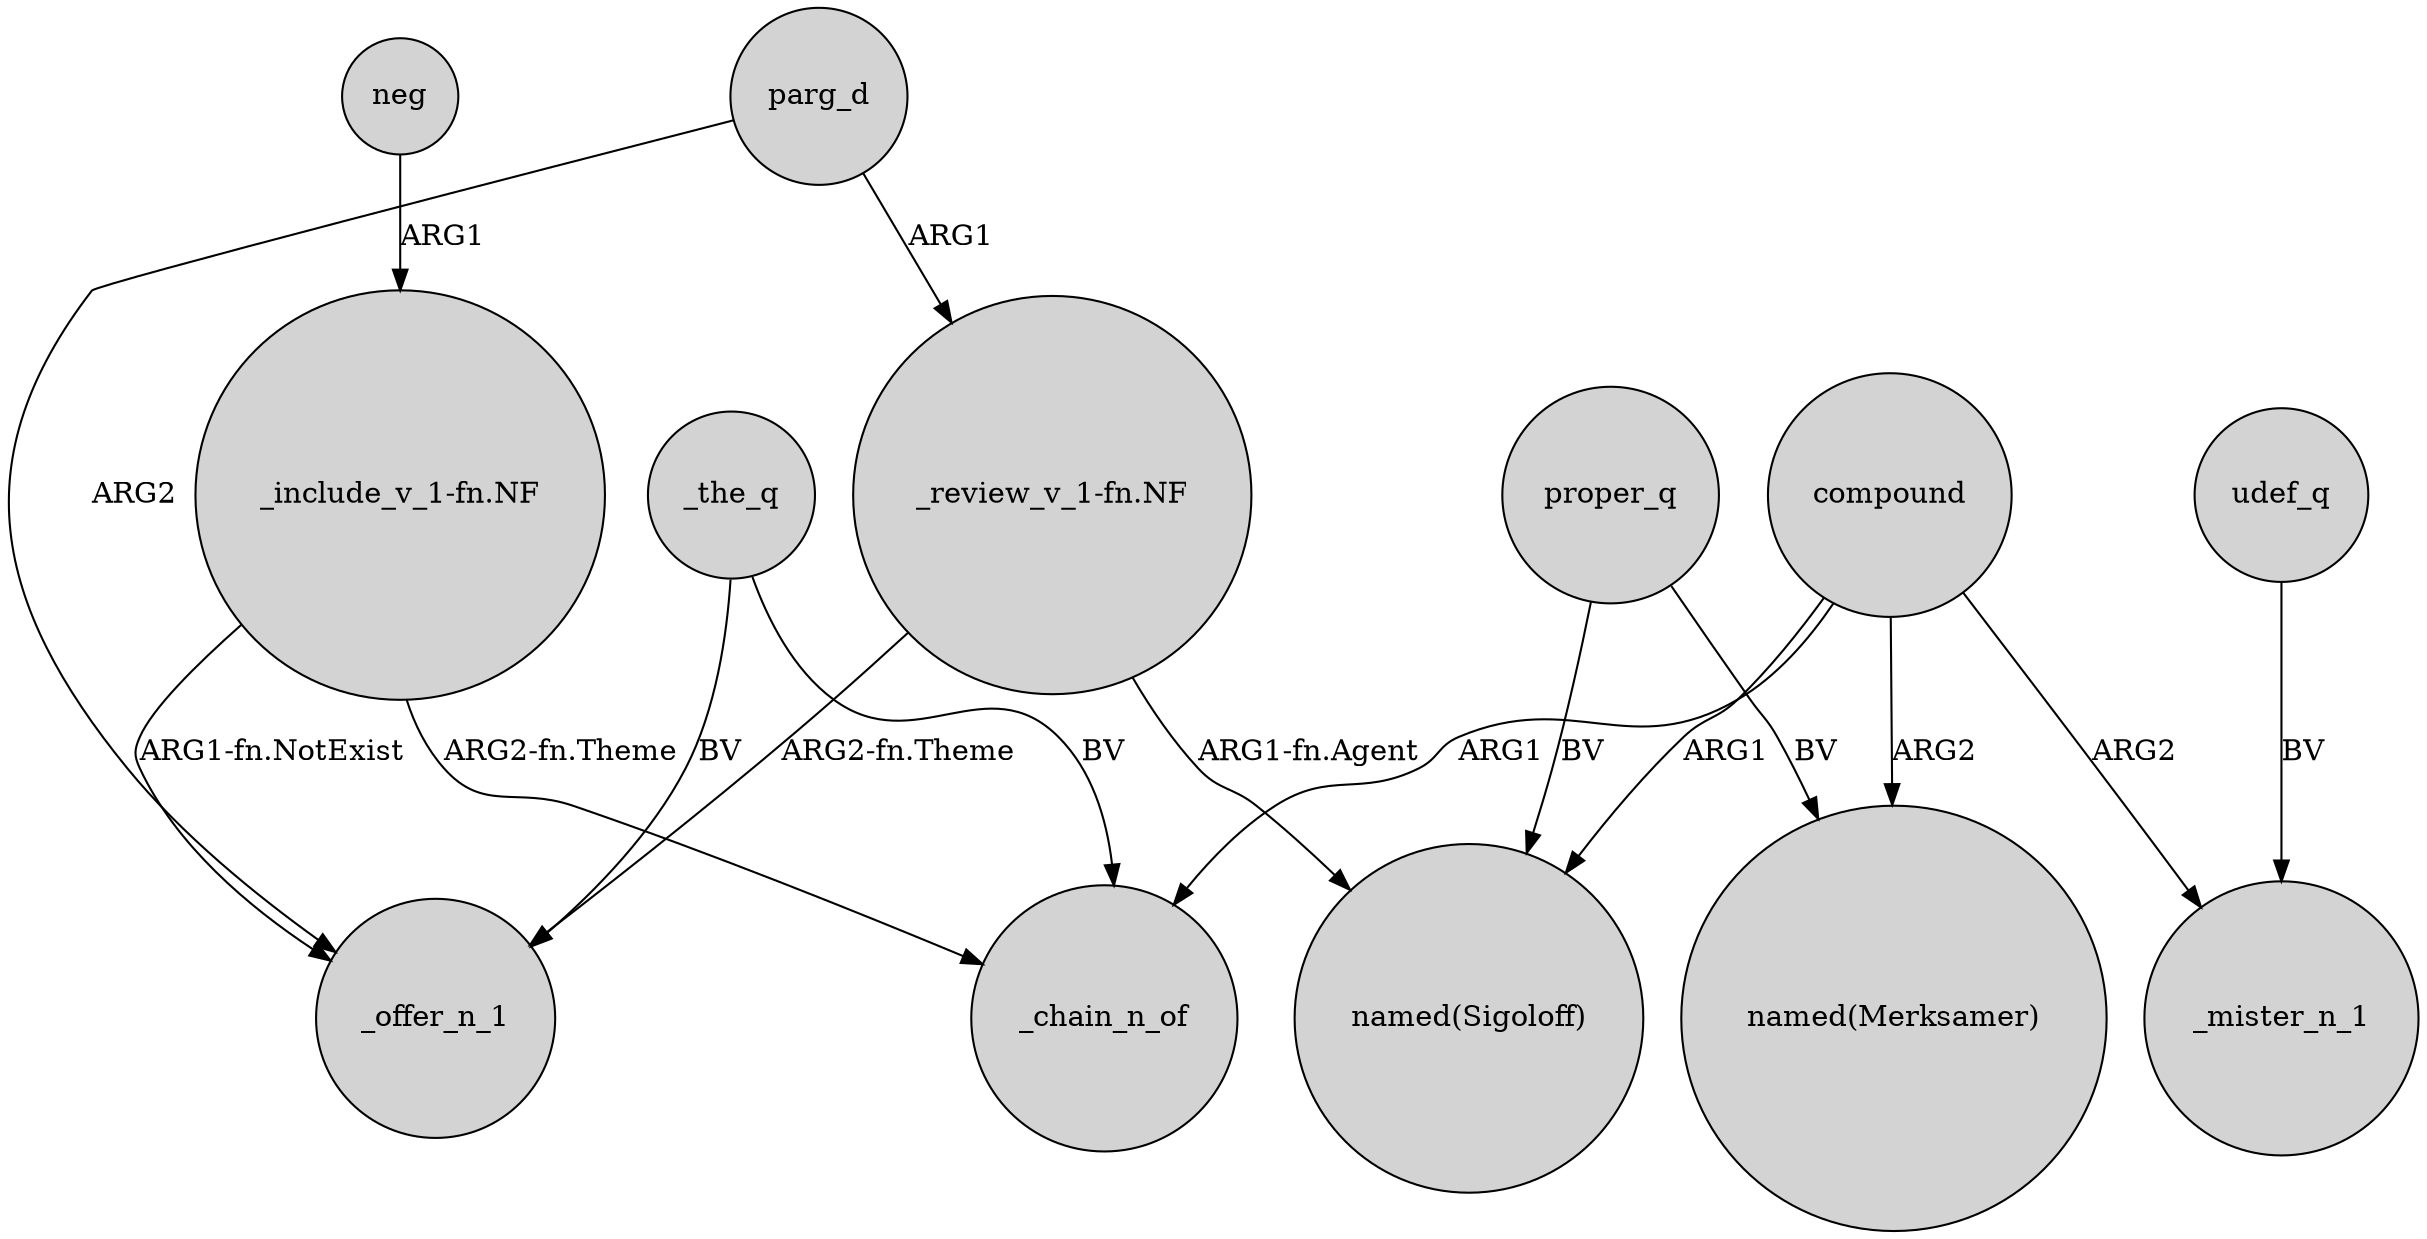 digraph {
	node [shape=circle style=filled]
	_the_q -> _offer_n_1 [label=BV]
	compound -> _chain_n_of [label=ARG1]
	proper_q -> "named(Merksamer)" [label=BV]
	parg_d -> _offer_n_1 [label=ARG2]
	udef_q -> _mister_n_1 [label=BV]
	neg -> "_include_v_1-fn.NF" [label=ARG1]
	_the_q -> _chain_n_of [label=BV]
	"_include_v_1-fn.NF" -> _chain_n_of [label="ARG2-fn.Theme"]
	compound -> "named(Merksamer)" [label=ARG2]
	"_include_v_1-fn.NF" -> _offer_n_1 [label="ARG1-fn.NotExist"]
	compound -> _mister_n_1 [label=ARG2]
	parg_d -> "_review_v_1-fn.NF" [label=ARG1]
	compound -> "named(Sigoloff)" [label=ARG1]
	proper_q -> "named(Sigoloff)" [label=BV]
	"_review_v_1-fn.NF" -> "named(Sigoloff)" [label="ARG1-fn.Agent"]
	"_review_v_1-fn.NF" -> _offer_n_1 [label="ARG2-fn.Theme"]
}
